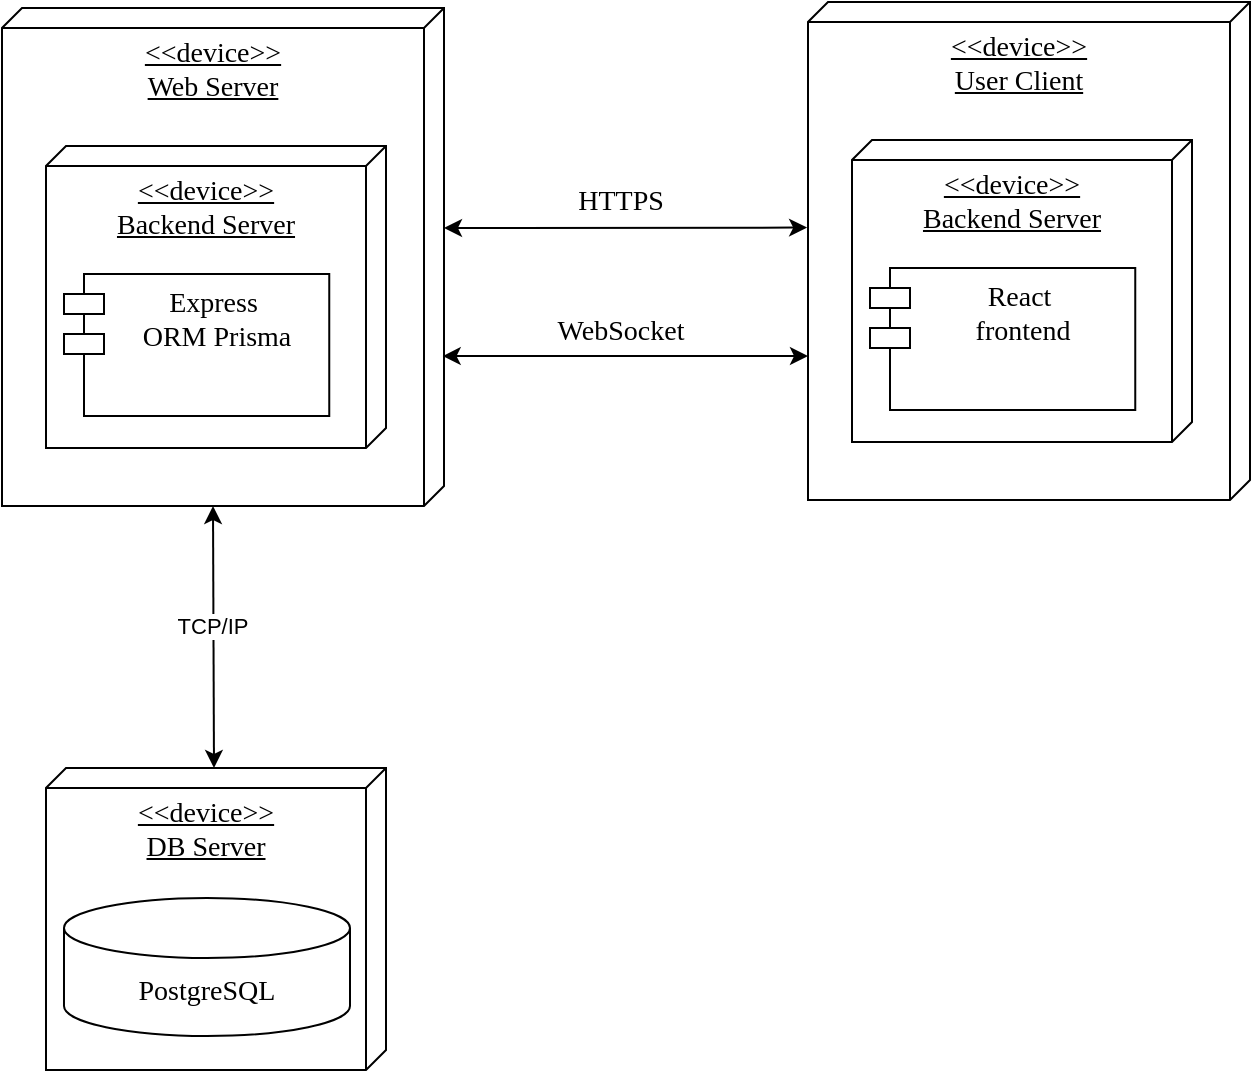 <mxfile version="26.0.15">
  <diagram name="Страница — 1" id="mkw99FdB4GRjwTbPLOKK">
    <mxGraphModel dx="331" dy="869" grid="1" gridSize="10" guides="1" tooltips="1" connect="1" arrows="1" fold="1" page="1" pageScale="1" pageWidth="827" pageHeight="1169" math="0" shadow="0">
      <root>
        <mxCell id="0" />
        <mxCell id="1" parent="0" />
        <mxCell id="FIZrpKERZT9RkyiT-X8c-1" value="&lt;div style=&quot;&quot;&gt;&amp;lt;&amp;lt;device&amp;gt;&amp;gt;&lt;/div&gt;&lt;div style=&quot;&quot;&gt;Web Server&lt;/div&gt;" style="verticalAlign=top;align=center;spacingTop=8;spacingLeft=2;spacingRight=12;shape=cube;size=10;direction=south;fontStyle=4;html=1;whiteSpace=wrap;fontFamily=Times New Roman;fontSize=14;" vertex="1" parent="1">
          <mxGeometry x="2242" y="511" width="221" height="249" as="geometry" />
        </mxCell>
        <mxCell id="FIZrpKERZT9RkyiT-X8c-2" value="&lt;div style=&quot;&quot;&gt;&amp;lt;&amp;lt;device&amp;gt;&amp;gt;&lt;/div&gt;&lt;div style=&quot;&quot;&gt;Backend Server&lt;/div&gt;" style="verticalAlign=top;align=center;spacingTop=8;spacingLeft=2;spacingRight=12;shape=cube;size=10;direction=south;fontStyle=4;html=1;whiteSpace=wrap;fontFamily=Times New Roman;fontSize=14;" vertex="1" parent="1">
          <mxGeometry x="2264" y="580" width="170" height="151" as="geometry" />
        </mxCell>
        <mxCell id="FIZrpKERZT9RkyiT-X8c-3" value="Express&amp;nbsp;&lt;br&gt;&lt;div&gt;ORM Prisma&lt;/div&gt;" style="shape=module;align=left;spacingLeft=20;align=center;verticalAlign=top;whiteSpace=wrap;html=1;fontFamily=Times New Roman;fontSize=14;" vertex="1" parent="1">
          <mxGeometry x="2273" y="644" width="132.63" height="71" as="geometry" />
        </mxCell>
        <mxCell id="FIZrpKERZT9RkyiT-X8c-4" value="&lt;div style=&quot;&quot;&gt;&amp;lt;&amp;lt;device&amp;gt;&amp;gt;&lt;/div&gt;&lt;div style=&quot;&quot;&gt;User Client&lt;/div&gt;" style="verticalAlign=top;align=center;spacingTop=8;spacingLeft=2;spacingRight=12;shape=cube;size=10;direction=south;fontStyle=4;html=1;whiteSpace=wrap;fontFamily=Times New Roman;fontSize=14;" vertex="1" parent="1">
          <mxGeometry x="2645" y="508" width="221" height="249" as="geometry" />
        </mxCell>
        <mxCell id="FIZrpKERZT9RkyiT-X8c-5" value="&lt;div style=&quot;&quot;&gt;&amp;lt;&amp;lt;device&amp;gt;&amp;gt;&lt;/div&gt;&lt;div style=&quot;&quot;&gt;Backend Server&lt;/div&gt;" style="verticalAlign=top;align=center;spacingTop=8;spacingLeft=2;spacingRight=12;shape=cube;size=10;direction=south;fontStyle=4;html=1;whiteSpace=wrap;fontFamily=Times New Roman;fontSize=14;" vertex="1" parent="1">
          <mxGeometry x="2667" y="577" width="170" height="151" as="geometry" />
        </mxCell>
        <mxCell id="FIZrpKERZT9RkyiT-X8c-6" value="React&amp;nbsp;&lt;br&gt;&lt;div&gt;frontend&lt;/div&gt;" style="shape=module;align=left;spacingLeft=20;align=center;verticalAlign=top;whiteSpace=wrap;html=1;fontFamily=Times New Roman;fontSize=14;" vertex="1" parent="1">
          <mxGeometry x="2676" y="641" width="132.63" height="71" as="geometry" />
        </mxCell>
        <mxCell id="FIZrpKERZT9RkyiT-X8c-7" value="&lt;div style=&quot;&quot;&gt;&amp;lt;&amp;lt;device&amp;gt;&amp;gt;&lt;/div&gt;&lt;div style=&quot;&quot;&gt;DB Server&lt;/div&gt;" style="verticalAlign=top;align=center;spacingTop=8;spacingLeft=2;spacingRight=12;shape=cube;size=10;direction=south;fontStyle=4;html=1;whiteSpace=wrap;fontFamily=Times New Roman;fontSize=14;" vertex="1" parent="1">
          <mxGeometry x="2264" y="891" width="170" height="151" as="geometry" />
        </mxCell>
        <mxCell id="FIZrpKERZT9RkyiT-X8c-8" value="" style="endArrow=classic;startArrow=classic;html=1;rounded=0;exitX=0.699;exitY=0.003;exitDx=0;exitDy=0;exitPerimeter=0;" edge="1" parent="1" source="FIZrpKERZT9RkyiT-X8c-1">
          <mxGeometry width="50" height="50" relative="1" as="geometry">
            <mxPoint x="2526" y="664" as="sourcePoint" />
            <mxPoint x="2645" y="685" as="targetPoint" />
          </mxGeometry>
        </mxCell>
        <mxCell id="FIZrpKERZT9RkyiT-X8c-9" value="" style="endArrow=classic;startArrow=classic;html=1;rounded=0;exitX=0.699;exitY=0.003;exitDx=0;exitDy=0;exitPerimeter=0;entryX=0.453;entryY=1.002;entryDx=0;entryDy=0;entryPerimeter=0;" edge="1" parent="1" target="FIZrpKERZT9RkyiT-X8c-4">
          <mxGeometry width="50" height="50" relative="1" as="geometry">
            <mxPoint x="2463" y="621" as="sourcePoint" />
            <mxPoint x="2644" y="621" as="targetPoint" />
          </mxGeometry>
        </mxCell>
        <mxCell id="FIZrpKERZT9RkyiT-X8c-10" value="HTTPS" style="edgeLabel;html=1;align=center;verticalAlign=middle;resizable=0;points=[];fontFamily=Times New Roman;fontSize=14;" vertex="1" connectable="0" parent="1">
          <mxGeometry x="2551.0" y="608.003" as="geometry" />
        </mxCell>
        <mxCell id="FIZrpKERZT9RkyiT-X8c-11" value="WebSocket" style="edgeLabel;html=1;align=center;verticalAlign=middle;resizable=0;points=[];fontFamily=Times New Roman;fontSize=14;" vertex="1" connectable="0" parent="1">
          <mxGeometry x="2551.0" y="673.003" as="geometry" />
        </mxCell>
        <mxCell id="FIZrpKERZT9RkyiT-X8c-12" value="" style="endArrow=classic;startArrow=classic;html=1;rounded=0;exitX=0;exitY=0;exitDx=249;exitDy=115.5;exitPerimeter=0;" edge="1" parent="1" source="FIZrpKERZT9RkyiT-X8c-1">
          <mxGeometry width="50" height="50" relative="1" as="geometry">
            <mxPoint x="2422" y="844" as="sourcePoint" />
            <mxPoint x="2348" y="891" as="targetPoint" />
          </mxGeometry>
        </mxCell>
        <mxCell id="FIZrpKERZT9RkyiT-X8c-13" value="TCP/IP" style="edgeLabel;html=1;align=center;verticalAlign=middle;resizable=0;points=[];" vertex="1" connectable="0" parent="FIZrpKERZT9RkyiT-X8c-12">
          <mxGeometry x="-0.071" y="-1" relative="1" as="geometry">
            <mxPoint y="-1" as="offset" />
          </mxGeometry>
        </mxCell>
        <mxCell id="FIZrpKERZT9RkyiT-X8c-14" value="&lt;font face=&quot;Times New Roman&quot;&gt;&lt;span style=&quot;font-size: 14px;&quot;&gt;PostgreSQL&lt;/span&gt;&lt;/font&gt;" style="shape=cylinder3;whiteSpace=wrap;html=1;boundedLbl=1;backgroundOutline=1;size=15;" vertex="1" parent="1">
          <mxGeometry x="2273" y="956" width="143" height="69" as="geometry" />
        </mxCell>
      </root>
    </mxGraphModel>
  </diagram>
</mxfile>
